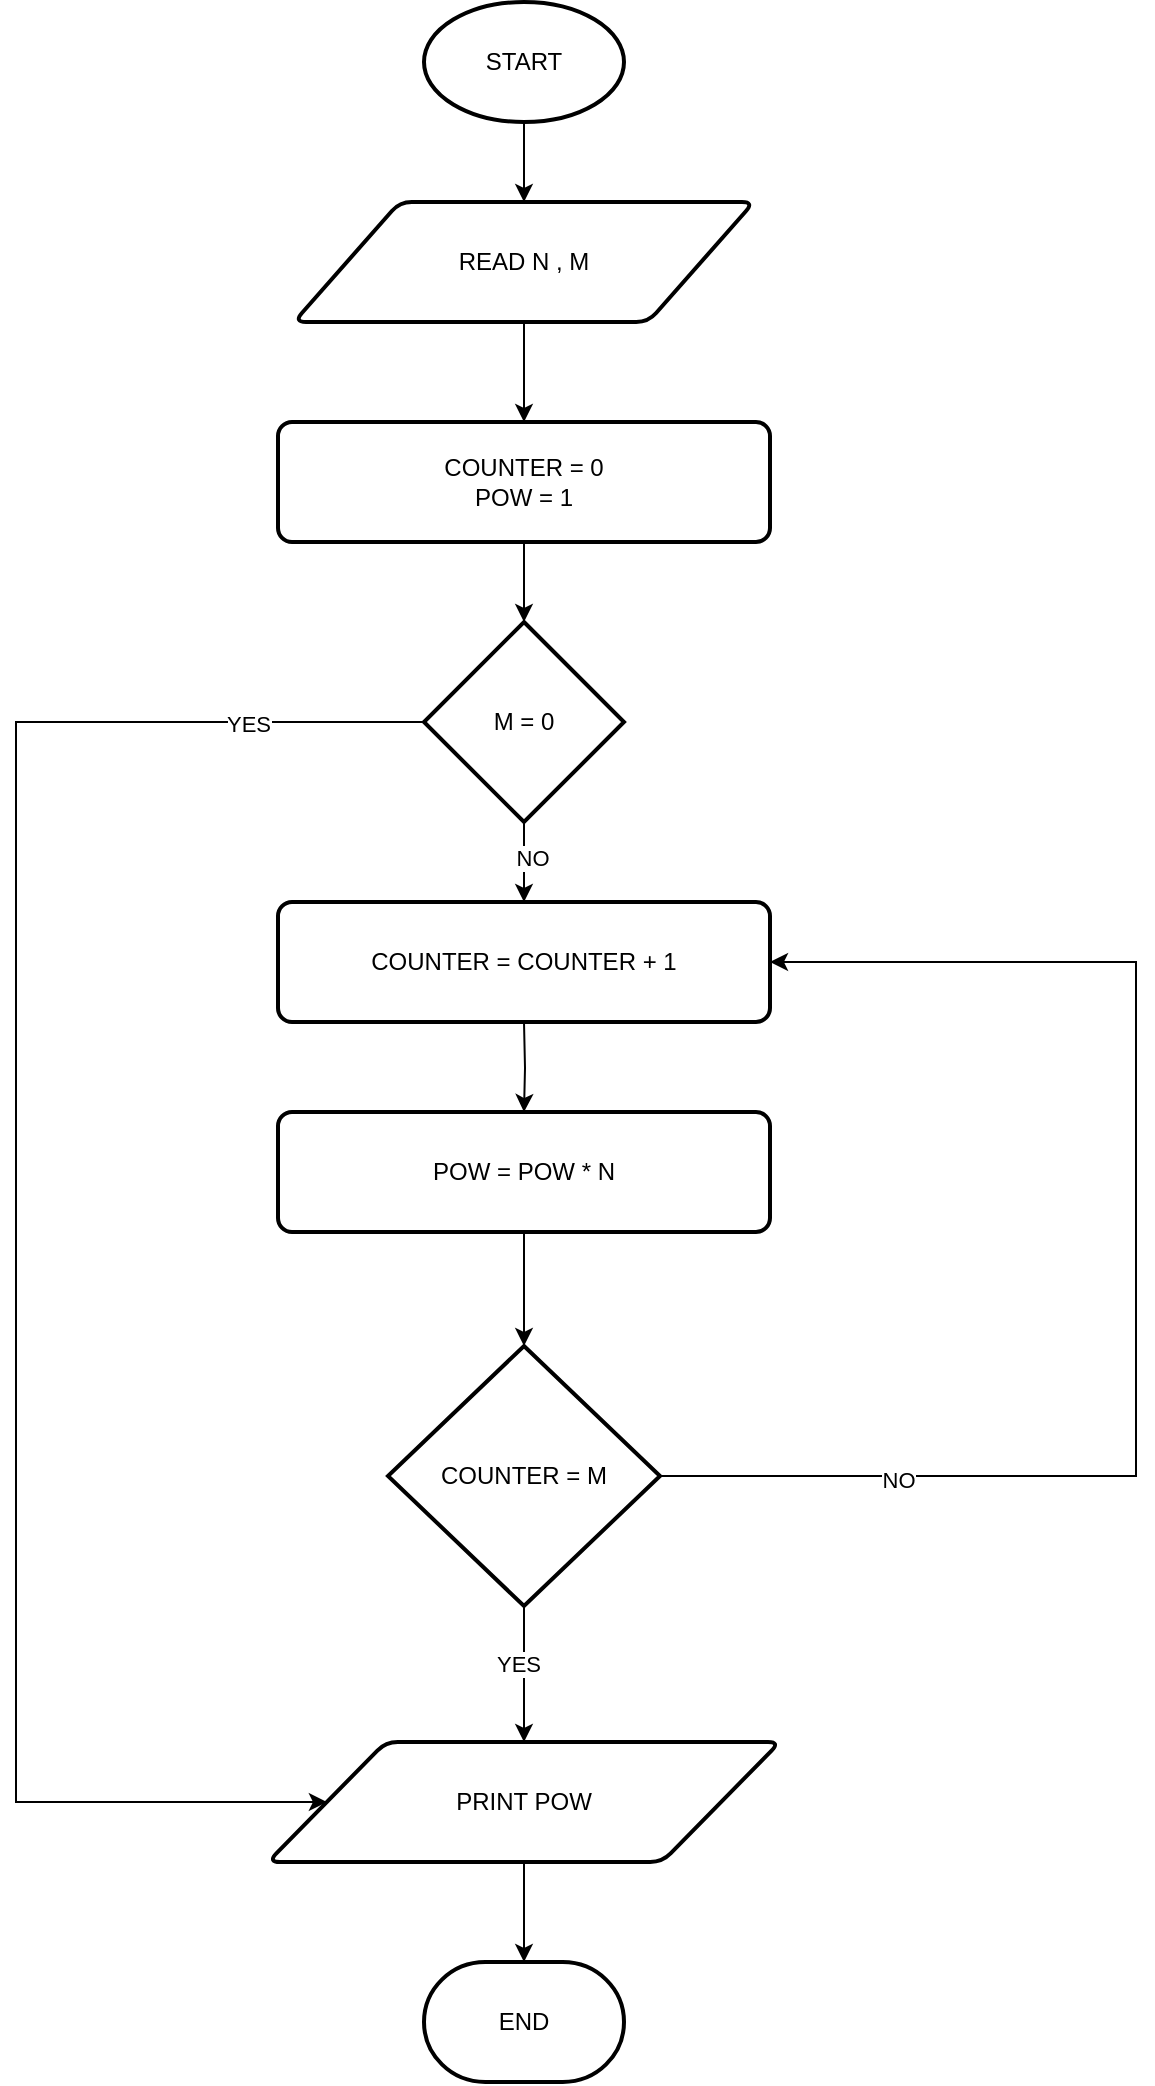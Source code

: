<mxfile version="25.0.3">
  <diagram id="C5RBs43oDa-KdzZeNtuy" name="Page-1">
    <mxGraphModel dx="1433" dy="589" grid="1" gridSize="10" guides="1" tooltips="1" connect="1" arrows="1" fold="1" page="1" pageScale="1" pageWidth="827" pageHeight="1169" math="0" shadow="0">
      <root>
        <mxCell id="WIyWlLk6GJQsqaUBKTNV-0" />
        <mxCell id="WIyWlLk6GJQsqaUBKTNV-1" parent="WIyWlLk6GJQsqaUBKTNV-0" />
        <mxCell id="V4EPFYqzMYWYkO3nPMZF-23" style="edgeStyle=orthogonalEdgeStyle;rounded=0;orthogonalLoop=1;jettySize=auto;html=1;exitX=0.5;exitY=1;exitDx=0;exitDy=0;exitPerimeter=0;" edge="1" parent="WIyWlLk6GJQsqaUBKTNV-1" source="V4EPFYqzMYWYkO3nPMZF-21" target="V4EPFYqzMYWYkO3nPMZF-22">
          <mxGeometry relative="1" as="geometry" />
        </mxCell>
        <mxCell id="V4EPFYqzMYWYkO3nPMZF-21" value="START" style="strokeWidth=2;html=1;shape=mxgraph.flowchart.start_1;whiteSpace=wrap;" vertex="1" parent="WIyWlLk6GJQsqaUBKTNV-1">
          <mxGeometry x="364" y="20" width="100" height="60" as="geometry" />
        </mxCell>
        <mxCell id="V4EPFYqzMYWYkO3nPMZF-25" style="edgeStyle=orthogonalEdgeStyle;rounded=0;orthogonalLoop=1;jettySize=auto;html=1;exitX=0.5;exitY=1;exitDx=0;exitDy=0;entryX=0.5;entryY=0;entryDx=0;entryDy=0;" edge="1" parent="WIyWlLk6GJQsqaUBKTNV-1" source="V4EPFYqzMYWYkO3nPMZF-22" target="V4EPFYqzMYWYkO3nPMZF-24">
          <mxGeometry relative="1" as="geometry" />
        </mxCell>
        <mxCell id="V4EPFYqzMYWYkO3nPMZF-22" value="READ N , M" style="shape=parallelogram;html=1;strokeWidth=2;perimeter=parallelogramPerimeter;whiteSpace=wrap;rounded=1;arcSize=12;size=0.23;" vertex="1" parent="WIyWlLk6GJQsqaUBKTNV-1">
          <mxGeometry x="299" y="120" width="230" height="60" as="geometry" />
        </mxCell>
        <mxCell id="V4EPFYqzMYWYkO3nPMZF-24" value="COUNTER = 0&lt;div&gt;POW = 1&lt;/div&gt;" style="rounded=1;whiteSpace=wrap;html=1;absoluteArcSize=1;arcSize=14;strokeWidth=2;" vertex="1" parent="WIyWlLk6GJQsqaUBKTNV-1">
          <mxGeometry x="291" y="230" width="246" height="60" as="geometry" />
        </mxCell>
        <mxCell id="V4EPFYqzMYWYkO3nPMZF-32" style="edgeStyle=orthogonalEdgeStyle;rounded=0;orthogonalLoop=1;jettySize=auto;html=1;exitX=0.5;exitY=1;exitDx=0;exitDy=0;entryX=0.5;entryY=0;entryDx=0;entryDy=0;" edge="1" parent="WIyWlLk6GJQsqaUBKTNV-1" target="V4EPFYqzMYWYkO3nPMZF-31">
          <mxGeometry relative="1" as="geometry">
            <mxPoint x="414.0" y="530" as="sourcePoint" />
          </mxGeometry>
        </mxCell>
        <mxCell id="V4EPFYqzMYWYkO3nPMZF-26" value="COUNTER = COUNTER + 1" style="rounded=1;whiteSpace=wrap;html=1;absoluteArcSize=1;arcSize=14;strokeWidth=2;" vertex="1" parent="WIyWlLk6GJQsqaUBKTNV-1">
          <mxGeometry x="291" y="470" width="246" height="60" as="geometry" />
        </mxCell>
        <mxCell id="V4EPFYqzMYWYkO3nPMZF-35" style="edgeStyle=orthogonalEdgeStyle;rounded=0;orthogonalLoop=1;jettySize=auto;html=1;exitX=0.5;exitY=1;exitDx=0;exitDy=0;exitPerimeter=0;" edge="1" parent="WIyWlLk6GJQsqaUBKTNV-1" source="V4EPFYqzMYWYkO3nPMZF-28" target="V4EPFYqzMYWYkO3nPMZF-34">
          <mxGeometry relative="1" as="geometry" />
        </mxCell>
        <mxCell id="V4EPFYqzMYWYkO3nPMZF-36" value="YES" style="edgeLabel;html=1;align=center;verticalAlign=middle;resizable=0;points=[];" vertex="1" connectable="0" parent="V4EPFYqzMYWYkO3nPMZF-35">
          <mxGeometry x="-0.141" y="-3" relative="1" as="geometry">
            <mxPoint as="offset" />
          </mxGeometry>
        </mxCell>
        <mxCell id="V4EPFYqzMYWYkO3nPMZF-37" style="edgeStyle=orthogonalEdgeStyle;rounded=0;orthogonalLoop=1;jettySize=auto;html=1;exitX=1;exitY=0.5;exitDx=0;exitDy=0;exitPerimeter=0;entryX=1;entryY=0.5;entryDx=0;entryDy=0;" edge="1" parent="WIyWlLk6GJQsqaUBKTNV-1" source="V4EPFYqzMYWYkO3nPMZF-28">
          <mxGeometry relative="1" as="geometry">
            <mxPoint x="537.0" y="500" as="targetPoint" />
            <Array as="points">
              <mxPoint x="720" y="757" />
              <mxPoint x="720" y="500" />
            </Array>
          </mxGeometry>
        </mxCell>
        <mxCell id="V4EPFYqzMYWYkO3nPMZF-38" value="NO" style="edgeLabel;html=1;align=center;verticalAlign=middle;resizable=0;points=[];" vertex="1" connectable="0" parent="V4EPFYqzMYWYkO3nPMZF-37">
          <mxGeometry x="-0.649" y="-2" relative="1" as="geometry">
            <mxPoint as="offset" />
          </mxGeometry>
        </mxCell>
        <mxCell id="V4EPFYqzMYWYkO3nPMZF-28" value="COUNTER = M" style="strokeWidth=2;html=1;shape=mxgraph.flowchart.decision;whiteSpace=wrap;" vertex="1" parent="WIyWlLk6GJQsqaUBKTNV-1">
          <mxGeometry x="346" y="692" width="136" height="130" as="geometry" />
        </mxCell>
        <mxCell id="V4EPFYqzMYWYkO3nPMZF-31" value="POW = POW * N" style="rounded=1;whiteSpace=wrap;html=1;absoluteArcSize=1;arcSize=14;strokeWidth=2;" vertex="1" parent="WIyWlLk6GJQsqaUBKTNV-1">
          <mxGeometry x="291" y="575" width="246" height="60" as="geometry" />
        </mxCell>
        <mxCell id="V4EPFYqzMYWYkO3nPMZF-33" style="edgeStyle=orthogonalEdgeStyle;rounded=0;orthogonalLoop=1;jettySize=auto;html=1;exitX=0.5;exitY=1;exitDx=0;exitDy=0;entryX=0.5;entryY=0;entryDx=0;entryDy=0;entryPerimeter=0;" edge="1" parent="WIyWlLk6GJQsqaUBKTNV-1" source="V4EPFYqzMYWYkO3nPMZF-31" target="V4EPFYqzMYWYkO3nPMZF-28">
          <mxGeometry relative="1" as="geometry" />
        </mxCell>
        <mxCell id="V4EPFYqzMYWYkO3nPMZF-40" style="edgeStyle=orthogonalEdgeStyle;rounded=0;orthogonalLoop=1;jettySize=auto;html=1;exitX=0.5;exitY=1;exitDx=0;exitDy=0;" edge="1" parent="WIyWlLk6GJQsqaUBKTNV-1" source="V4EPFYqzMYWYkO3nPMZF-34" target="V4EPFYqzMYWYkO3nPMZF-39">
          <mxGeometry relative="1" as="geometry" />
        </mxCell>
        <mxCell id="V4EPFYqzMYWYkO3nPMZF-34" value="PRINT POW" style="shape=parallelogram;html=1;strokeWidth=2;perimeter=parallelogramPerimeter;whiteSpace=wrap;rounded=1;arcSize=12;size=0.23;" vertex="1" parent="WIyWlLk6GJQsqaUBKTNV-1">
          <mxGeometry x="286" y="890" width="256" height="60" as="geometry" />
        </mxCell>
        <mxCell id="V4EPFYqzMYWYkO3nPMZF-39" value="END" style="strokeWidth=2;html=1;shape=mxgraph.flowchart.terminator;whiteSpace=wrap;" vertex="1" parent="WIyWlLk6GJQsqaUBKTNV-1">
          <mxGeometry x="364" y="1000" width="100" height="60" as="geometry" />
        </mxCell>
        <mxCell id="V4EPFYqzMYWYkO3nPMZF-42" style="edgeStyle=orthogonalEdgeStyle;rounded=0;orthogonalLoop=1;jettySize=auto;html=1;exitX=0;exitY=0.5;exitDx=0;exitDy=0;exitPerimeter=0;entryX=0;entryY=0.5;entryDx=0;entryDy=0;" edge="1" parent="WIyWlLk6GJQsqaUBKTNV-1" source="V4EPFYqzMYWYkO3nPMZF-41" target="V4EPFYqzMYWYkO3nPMZF-34">
          <mxGeometry relative="1" as="geometry">
            <Array as="points">
              <mxPoint x="160" y="380" />
              <mxPoint x="160" y="920" />
            </Array>
          </mxGeometry>
        </mxCell>
        <mxCell id="V4EPFYqzMYWYkO3nPMZF-43" value="YES" style="edgeLabel;html=1;align=center;verticalAlign=middle;resizable=0;points=[];" vertex="1" connectable="0" parent="V4EPFYqzMYWYkO3nPMZF-42">
          <mxGeometry x="-0.801" y="1" relative="1" as="geometry">
            <mxPoint x="1" as="offset" />
          </mxGeometry>
        </mxCell>
        <mxCell id="V4EPFYqzMYWYkO3nPMZF-46" style="edgeStyle=orthogonalEdgeStyle;rounded=0;orthogonalLoop=1;jettySize=auto;html=1;exitX=0.5;exitY=1;exitDx=0;exitDy=0;exitPerimeter=0;entryX=0.5;entryY=0;entryDx=0;entryDy=0;" edge="1" parent="WIyWlLk6GJQsqaUBKTNV-1" source="V4EPFYqzMYWYkO3nPMZF-41" target="V4EPFYqzMYWYkO3nPMZF-26">
          <mxGeometry relative="1" as="geometry" />
        </mxCell>
        <mxCell id="V4EPFYqzMYWYkO3nPMZF-47" value="NO" style="edgeLabel;html=1;align=center;verticalAlign=middle;resizable=0;points=[];" vertex="1" connectable="0" parent="V4EPFYqzMYWYkO3nPMZF-46">
          <mxGeometry x="-0.128" y="4" relative="1" as="geometry">
            <mxPoint as="offset" />
          </mxGeometry>
        </mxCell>
        <mxCell id="V4EPFYqzMYWYkO3nPMZF-41" value="M = 0" style="strokeWidth=2;html=1;shape=mxgraph.flowchart.decision;whiteSpace=wrap;" vertex="1" parent="WIyWlLk6GJQsqaUBKTNV-1">
          <mxGeometry x="364" y="330" width="100" height="100" as="geometry" />
        </mxCell>
        <mxCell id="V4EPFYqzMYWYkO3nPMZF-44" style="edgeStyle=orthogonalEdgeStyle;rounded=0;orthogonalLoop=1;jettySize=auto;html=1;exitX=0.5;exitY=1;exitDx=0;exitDy=0;entryX=0.5;entryY=0;entryDx=0;entryDy=0;entryPerimeter=0;" edge="1" parent="WIyWlLk6GJQsqaUBKTNV-1" source="V4EPFYqzMYWYkO3nPMZF-24" target="V4EPFYqzMYWYkO3nPMZF-41">
          <mxGeometry relative="1" as="geometry" />
        </mxCell>
      </root>
    </mxGraphModel>
  </diagram>
</mxfile>
